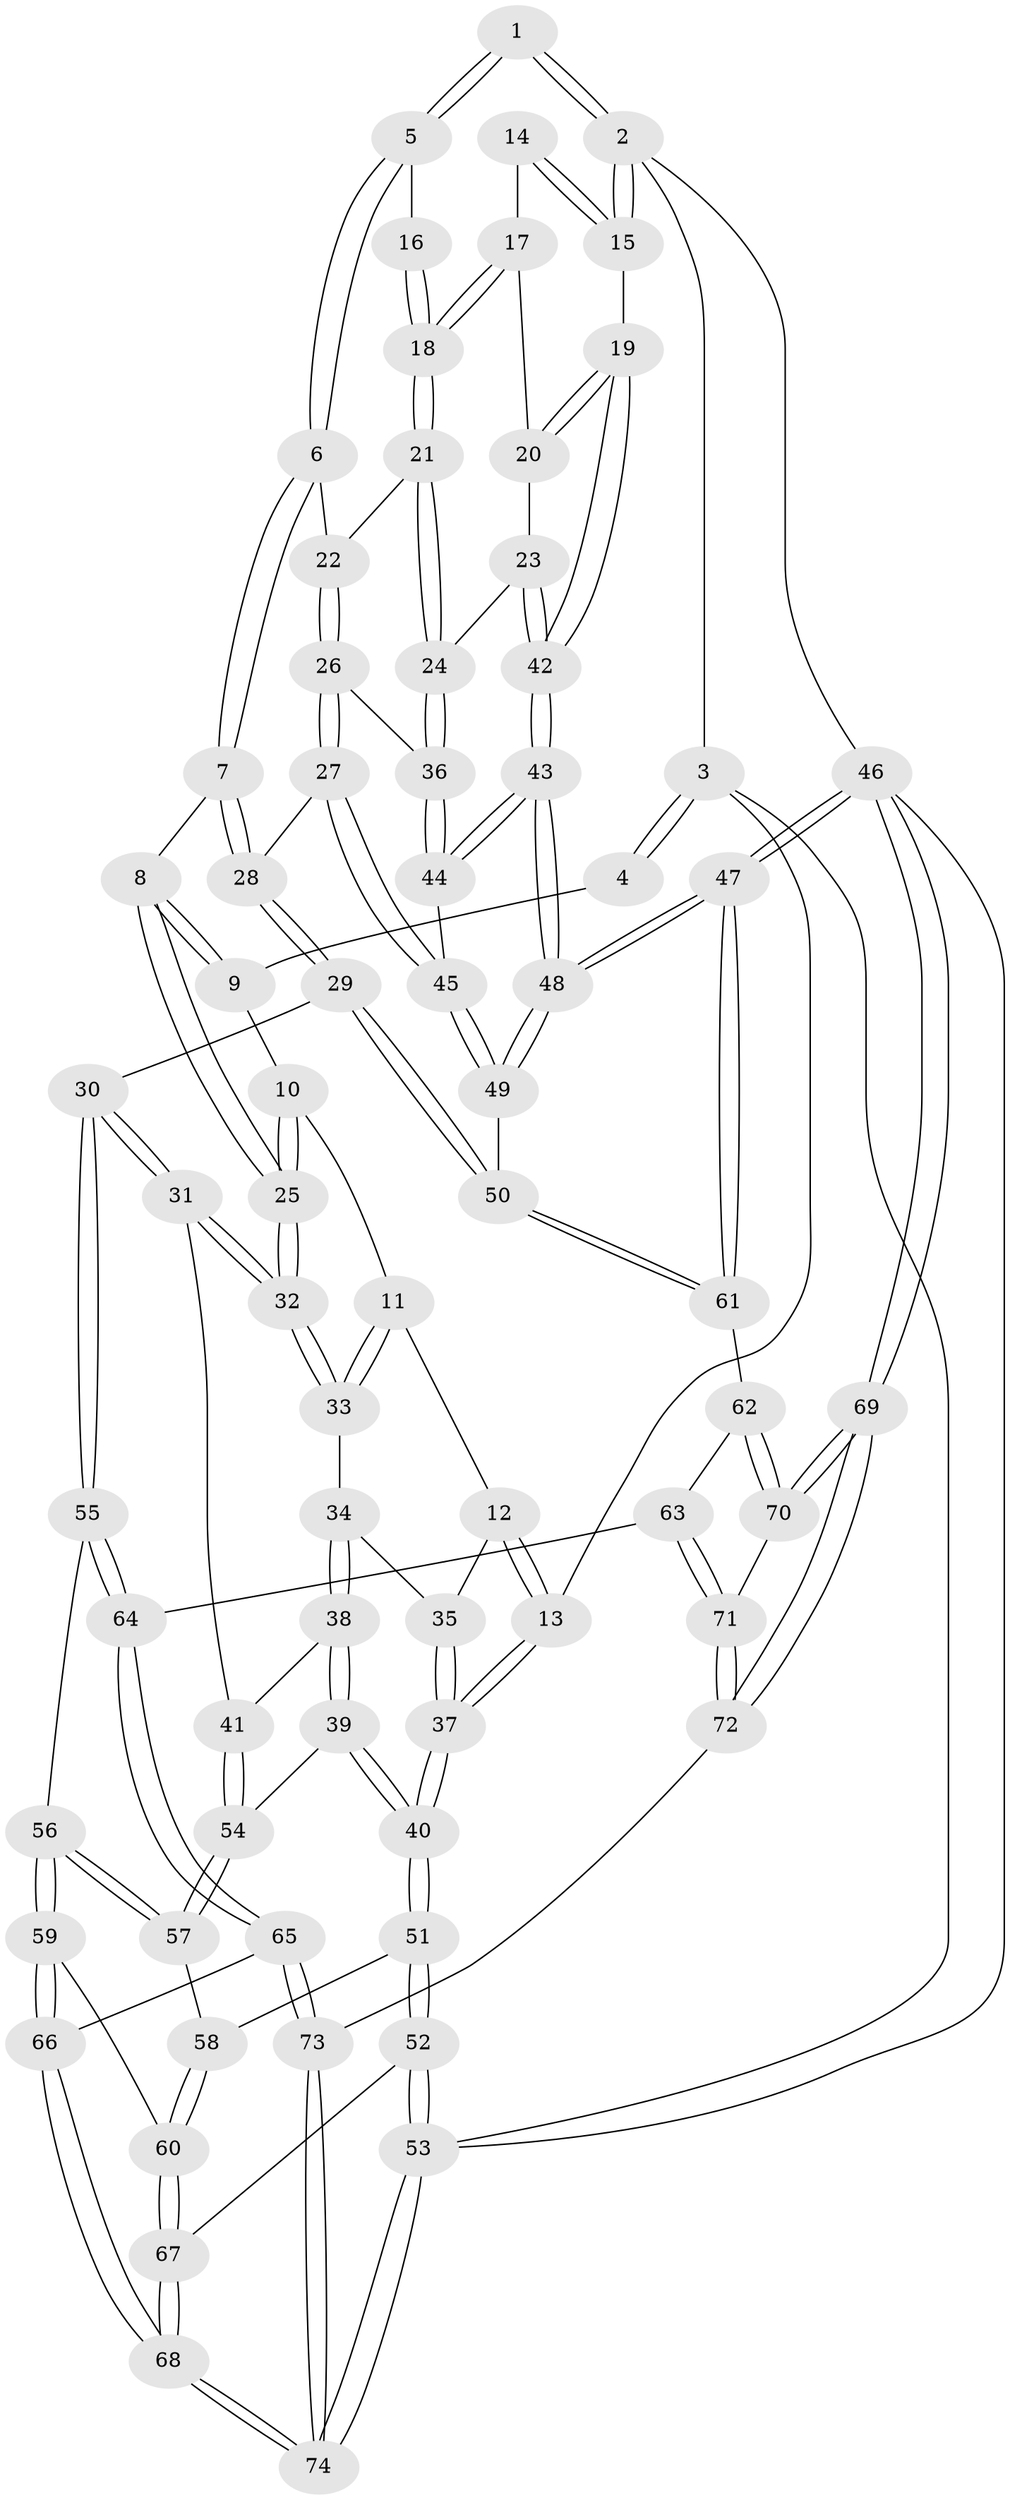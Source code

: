 // coarse degree distribution, {8: 0.02702702702702703, 3: 0.13513513513513514, 5: 0.32432432432432434, 4: 0.2702702702702703, 2: 0.05405405405405406, 6: 0.16216216216216217, 7: 0.02702702702702703}
// Generated by graph-tools (version 1.1) at 2025/21/03/04/25 18:21:10]
// undirected, 74 vertices, 182 edges
graph export_dot {
graph [start="1"]
  node [color=gray90,style=filled];
  1 [pos="+0.6656873642807527+0"];
  2 [pos="+1+0"];
  3 [pos="+0+0"];
  4 [pos="+0.28555664046982443+0"];
  5 [pos="+0.6812040776486528+0.018259737823264347"];
  6 [pos="+0.6290061010949604+0.11839417085900264"];
  7 [pos="+0.5471032431525595+0.16964791911484614"];
  8 [pos="+0.5230079710852273+0.17239125580834946"];
  9 [pos="+0.30737312026828456+0"];
  10 [pos="+0.2635305446432706+0.11209393966270872"];
  11 [pos="+0.17553794272527254+0.21358961236647753"];
  12 [pos="+0.14055529351055307+0.20359911550557364"];
  13 [pos="+0+0"];
  14 [pos="+0.8913820372238662+0.08737480025043594"];
  15 [pos="+1+0"];
  16 [pos="+0.767968826121079+0.0638938512308986"];
  17 [pos="+0.883055178671393+0.14921923433273984"];
  18 [pos="+0.8340391826772382+0.2356595464821951"];
  19 [pos="+1+0.15154373900192497"];
  20 [pos="+0.9272914934135+0.18377526747500658"];
  21 [pos="+0.8312999034618622+0.25573933027109463"];
  22 [pos="+0.6635953620769173+0.1607347768810355"];
  23 [pos="+0.8565515014414362+0.3174480169761292"];
  24 [pos="+0.8518300219327716+0.31573190222219666"];
  25 [pos="+0.43346723915020824+0.24690834942268225"];
  26 [pos="+0.7224402011921398+0.3683825967602594"];
  27 [pos="+0.6967103005721378+0.3859575574790528"];
  28 [pos="+0.6277810737763894+0.3894880876211476"];
  29 [pos="+0.4405142659102593+0.5220395852218306"];
  30 [pos="+0.4403486169256811+0.5219827909108122"];
  31 [pos="+0.366173750926892+0.4035598086336034"];
  32 [pos="+0.3661394189338578+0.4034550966855827"];
  33 [pos="+0.21087701052778915+0.30456498980374214"];
  34 [pos="+0.12981062989154413+0.37329271009338577"];
  35 [pos="+0.03486224893601842+0.3433957405168906"];
  36 [pos="+0.7320372899553873+0.3659722951378587"];
  37 [pos="+0+0.35181628369758755"];
  38 [pos="+0.12752294398787178+0.3805940525964893"];
  39 [pos="+0.03743146141675327+0.4794733680102037"];
  40 [pos="+0+0.4727970305962885"];
  41 [pos="+0.1672558206599923+0.4872006043320646"];
  42 [pos="+1+0.4387712022980613"];
  43 [pos="+1+0.5601675893247129"];
  44 [pos="+0.8804997660839825+0.5659082115291942"];
  45 [pos="+0.7543328026153243+0.5855013770443145"];
  46 [pos="+1+1"];
  47 [pos="+1+1"];
  48 [pos="+1+1"];
  49 [pos="+0.672519644003133+0.6541651430294517"];
  50 [pos="+0.572101202999257+0.6750912997819216"];
  51 [pos="+0+0.5914967235015016"];
  52 [pos="+0+0.7288212506563866"];
  53 [pos="+0+1"];
  54 [pos="+0.13226202655107783+0.5404400276413263"];
  55 [pos="+0.24965593822143423+0.6683134952280005"];
  56 [pos="+0.2154049162730381+0.680506841839522"];
  57 [pos="+0.13830831326357357+0.560284251100399"];
  58 [pos="+0+0.6267808053531889"];
  59 [pos="+0.18949291774043833+0.7139685514971696"];
  60 [pos="+0.1688508553765358+0.7203853243360281"];
  61 [pos="+0.5686893155284778+0.6959926964328907"];
  62 [pos="+0.5587219782864409+0.7286687097108714"];
  63 [pos="+0.5238847034781109+0.7918777510225983"];
  64 [pos="+0.39420302377681127+0.8159234985050015"];
  65 [pos="+0.2960231492512418+0.9332469264708629"];
  66 [pos="+0.20946215384211445+0.7716477098817999"];
  67 [pos="+0.08613834570782199+0.7906513687073199"];
  68 [pos="+0+1"];
  69 [pos="+1+1"];
  70 [pos="+0.8270494265250821+1"];
  71 [pos="+0.5277758312954227+0.8930011852495653"];
  72 [pos="+0.34891105280899726+1"];
  73 [pos="+0.2906467570346957+1"];
  74 [pos="+0+1"];
  1 -- 2;
  1 -- 2;
  1 -- 5;
  1 -- 5;
  2 -- 3;
  2 -- 15;
  2 -- 15;
  2 -- 46;
  3 -- 4;
  3 -- 4;
  3 -- 13;
  3 -- 53;
  4 -- 9;
  5 -- 6;
  5 -- 6;
  5 -- 16;
  6 -- 7;
  6 -- 7;
  6 -- 22;
  7 -- 8;
  7 -- 28;
  7 -- 28;
  8 -- 9;
  8 -- 9;
  8 -- 25;
  8 -- 25;
  9 -- 10;
  10 -- 11;
  10 -- 25;
  10 -- 25;
  11 -- 12;
  11 -- 33;
  11 -- 33;
  12 -- 13;
  12 -- 13;
  12 -- 35;
  13 -- 37;
  13 -- 37;
  14 -- 15;
  14 -- 15;
  14 -- 17;
  15 -- 19;
  16 -- 18;
  16 -- 18;
  17 -- 18;
  17 -- 18;
  17 -- 20;
  18 -- 21;
  18 -- 21;
  19 -- 20;
  19 -- 20;
  19 -- 42;
  19 -- 42;
  20 -- 23;
  21 -- 22;
  21 -- 24;
  21 -- 24;
  22 -- 26;
  22 -- 26;
  23 -- 24;
  23 -- 42;
  23 -- 42;
  24 -- 36;
  24 -- 36;
  25 -- 32;
  25 -- 32;
  26 -- 27;
  26 -- 27;
  26 -- 36;
  27 -- 28;
  27 -- 45;
  27 -- 45;
  28 -- 29;
  28 -- 29;
  29 -- 30;
  29 -- 50;
  29 -- 50;
  30 -- 31;
  30 -- 31;
  30 -- 55;
  30 -- 55;
  31 -- 32;
  31 -- 32;
  31 -- 41;
  32 -- 33;
  32 -- 33;
  33 -- 34;
  34 -- 35;
  34 -- 38;
  34 -- 38;
  35 -- 37;
  35 -- 37;
  36 -- 44;
  36 -- 44;
  37 -- 40;
  37 -- 40;
  38 -- 39;
  38 -- 39;
  38 -- 41;
  39 -- 40;
  39 -- 40;
  39 -- 54;
  40 -- 51;
  40 -- 51;
  41 -- 54;
  41 -- 54;
  42 -- 43;
  42 -- 43;
  43 -- 44;
  43 -- 44;
  43 -- 48;
  43 -- 48;
  44 -- 45;
  45 -- 49;
  45 -- 49;
  46 -- 47;
  46 -- 47;
  46 -- 69;
  46 -- 69;
  46 -- 53;
  47 -- 48;
  47 -- 48;
  47 -- 61;
  47 -- 61;
  48 -- 49;
  48 -- 49;
  49 -- 50;
  50 -- 61;
  50 -- 61;
  51 -- 52;
  51 -- 52;
  51 -- 58;
  52 -- 53;
  52 -- 53;
  52 -- 67;
  53 -- 74;
  53 -- 74;
  54 -- 57;
  54 -- 57;
  55 -- 56;
  55 -- 64;
  55 -- 64;
  56 -- 57;
  56 -- 57;
  56 -- 59;
  56 -- 59;
  57 -- 58;
  58 -- 60;
  58 -- 60;
  59 -- 60;
  59 -- 66;
  59 -- 66;
  60 -- 67;
  60 -- 67;
  61 -- 62;
  62 -- 63;
  62 -- 70;
  62 -- 70;
  63 -- 64;
  63 -- 71;
  63 -- 71;
  64 -- 65;
  64 -- 65;
  65 -- 66;
  65 -- 73;
  65 -- 73;
  66 -- 68;
  66 -- 68;
  67 -- 68;
  67 -- 68;
  68 -- 74;
  68 -- 74;
  69 -- 70;
  69 -- 70;
  69 -- 72;
  69 -- 72;
  70 -- 71;
  71 -- 72;
  71 -- 72;
  72 -- 73;
  73 -- 74;
  73 -- 74;
}
